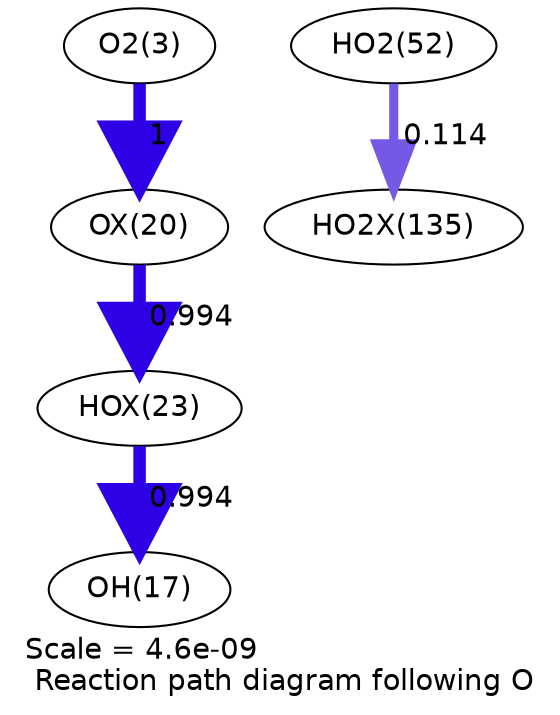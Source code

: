 digraph reaction_paths {
center=1;
s5 -> s54[fontname="Helvetica", penwidth=6, arrowsize=3, color="0.7, 1.5, 0.9"
, label=" 1"];
s54 -> s57[fontname="Helvetica", penwidth=6, arrowsize=3, color="0.7, 1.49, 0.9"
, label=" 0.994"];
s57 -> s19[fontname="Helvetica", penwidth=6, arrowsize=3, color="0.7, 1.49, 0.9"
, label=" 0.994"];
s21 -> s79[fontname="Helvetica", penwidth=4.36, arrowsize=2.18, color="0.7, 0.614, 0.9"
, label=" 0.114"];
s5 [ fontname="Helvetica", label="O2(3)"];
s19 [ fontname="Helvetica", label="OH(17)"];
s21 [ fontname="Helvetica", label="HO2(52)"];
s54 [ fontname="Helvetica", label="OX(20)"];
s57 [ fontname="Helvetica", label="HOX(23)"];
s79 [ fontname="Helvetica", label="HO2X(135)"];
 label = "Scale = 4.6e-09\l Reaction path diagram following O";
 fontname = "Helvetica";
}
